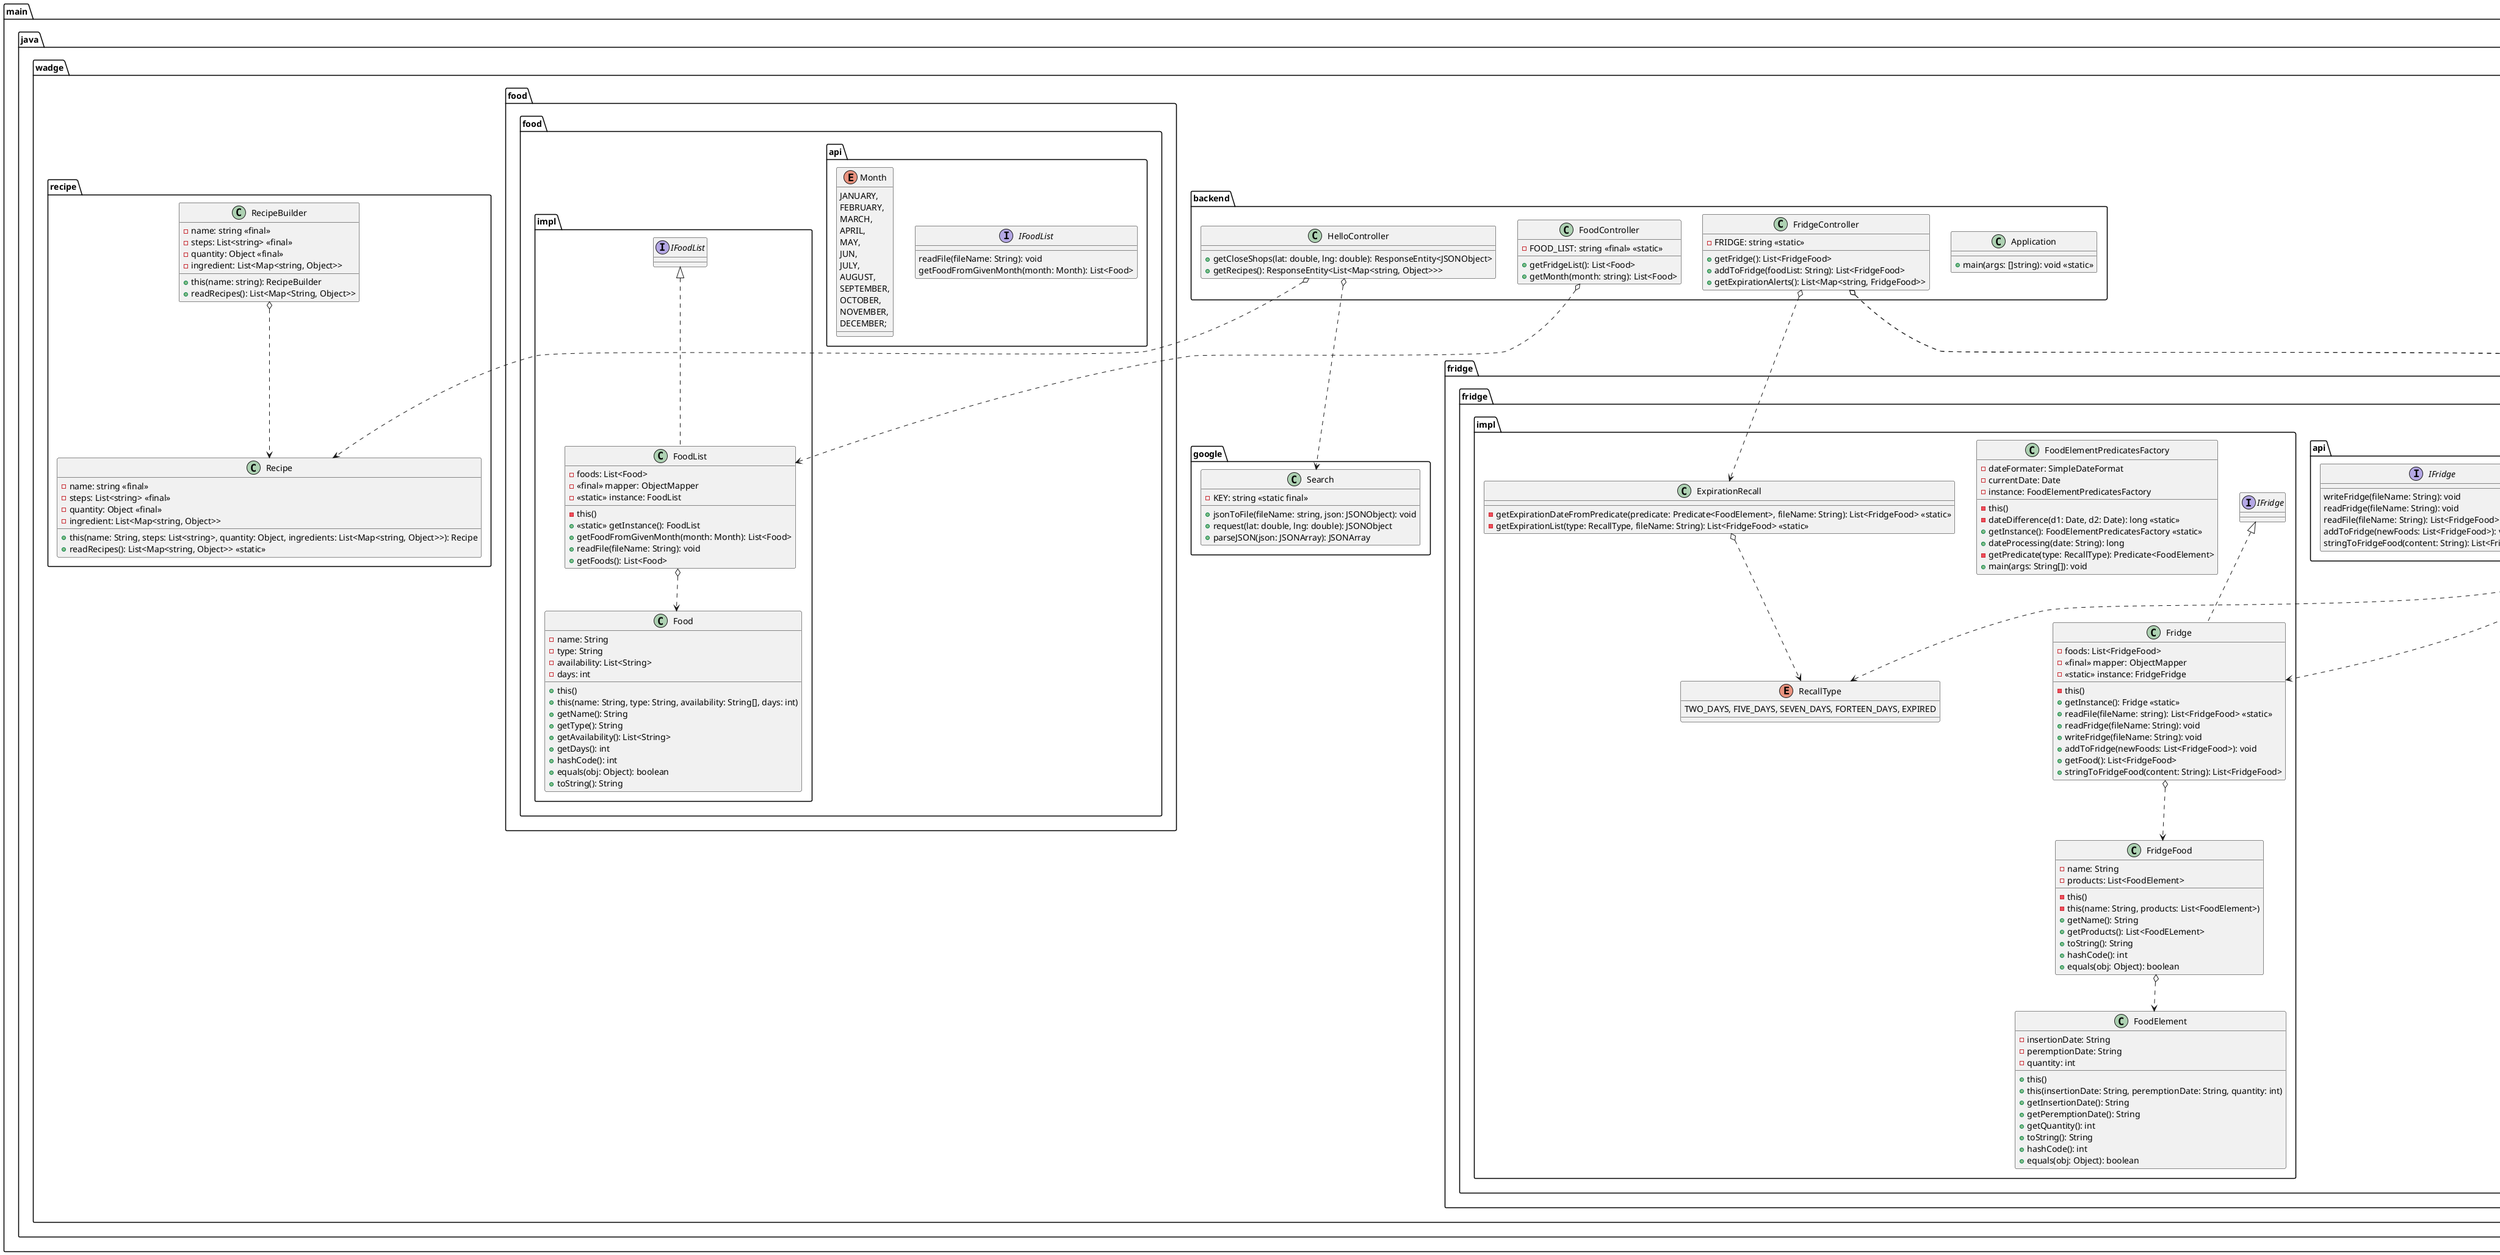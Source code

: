 @startuml Wadge-BackEnd

package main.java.wadge{
    package backend{
        class Application {
            + main(args: []string): void <<static>>
        }
        class HelloController {
            + getCloseShops(lat: double, lng: double): ResponseEntity<JSONObject>
            + getRecipes(): ResponseEntity<List<Map<string, Object>>>
            }
        class FoodController{
            - FOOD_LIST: string <<final>> <<static>>
            + getFridgeList(): List<Food>
            + getMonth(month: string): List<Food>
        }
        class FridgeController{
            - FRIDGE: string <<static>>
            + getFridge(): List<FridgeFood>
            + addToFridge(foodList: String): List<FridgeFood>
            + getExpirationAlerts(): List<Map<string, FridgeFood>>
        }
    }
    package fridge{

        package fridge.api{
            interface IFridge {
                writeFridge(fileName: String): void
                readFridge(fileName: String): void
                readFile(fileName: String): List<FridgeFood>
                addToFridge(newFoods: List<FridgeFood>): void
                stringToFridgeFood(content: String): List<FridgeFood>
             }
        }

        package fridge.impl{

            class ExpirationRecall {
                - getExpirationDateFromPredicate(predicate: Predicate<FoodElement>, fileName: String): List<FridgeFood> <<static>>
                - getExpirationList(type: RecallType, fileName: String): List<FridgeFood> <<static>>
            }
            
            
            enum RecallType {
                TWO_DAYS, FIVE_DAYS, SEVEN_DAYS, FORTEEN_DAYS, EXPIRED
            }

            ExpirationRecall o..> RecallType

            class FoodElement {
                - insertionDate: String
                - peremptionDate: String
                - quantity: int
                + this()
                + this(insertionDate: String, peremptionDate: String, quantity: int)
                + getInsertionDate(): String
                + getPeremptionDate(): String
                + getQuantity(): int
                + toString(): String
                + hashCode(): int
                + equals(obj: Object): boolean
            }

            class FoodElementPredicatesFactory {
                - dateFormater: SimpleDateFormat
                - currentDate: Date
                - instance: FoodElementPredicatesFactory
                - this()
                - dateDifference(d1: Date, d2: Date): long <<static>>
                + getInstance(): FoodElementPredicatesFactory <<static>>
                + dateProcessing(date: String): long
                - getPredicate(type: RecallType): Predicate<FoodElement>
                + main(args: String[]): void
            }

            class Fridge implements IFridge{
                - foods: List<FridgeFood>
                - <<final>> mapper: ObjectMapper
                - <<static>> instance: FridgeFridge
                - this()
                + getInstance(): Fridge <<static>>
                + readFile(fileName: string): List<FridgeFood> <<static>>
                + readFridge(fileName: String): void
                + writeFridge(fileName: String): void
                + addToFridge(newFoods: List<FridgeFood>): void
                + getFood(): List<FridgeFood>
                + stringToFridgeFood(content: String): List<FridgeFood>
            }

            class FridgeFood{
                - name: String
                - products: List<FoodElement>
                - this()
                - this(name: String, products: List<FoodElement>)
                + getName(): String
                + getProducts(): List<FoodELement>
                + toString(): String
                + hashCode(): int
                + equals(obj: Object): boolean
            }

        }
        
    }

    package food{

        package food.api{
            interface IFoodList{
                readFile(fileName: String): void
                getFoodFromGivenMonth(month: Month): List<Food> 
            }
            enum Month{
                JANUARY,
                FEBRUARY,
                MARCH,
                APRIL,
                MAY,
                JUN,
                JULY,
                AUGUST,
                SEPTEMBER,
                OCTOBER,
                NOVEMBER,
                DECEMBER;
            }
        }

        package food.impl{
            class Food {
                - name: String
                - type: String
                - availability: List<String>
                - days: int
                + this()
                + this(name: String, type: String, availability: String[], days: int)
                + getName(): String
                + getType(): String
                + getAvailability(): List<String>
                + getDays(): int
                + hashCode(): int
                + equals(obj: Object): boolean
                + toString(): String
            }
            
            class FoodList implements IFoodList {
                - foods: List<Food>
                - <<final>> mapper: ObjectMapper
                - <<static>> instance: FoodList
                - this()
                + <<static>> getInstance(): FoodList
                + getFoodFromGivenMonth(month: Month): List<Food>
                + readFile(fileName: String): void
                + getFoods(): List<Food>
            }
        }
    }
    
    package google{

         class Search {
            - KEY: string <<static final>>
            + jsonToFile(fileName: string, json: JSONObject): void
            + request(lat: double, lng: double): JSONObject
            + parseJSON(json: JSONArray): JSONArray
        }
    }

    package recipe{

        class Recipe {
            - name: string <<final>>
            - steps: List<string> <<final>>
            - quantity: Object <<final>>
            - ingredient: List<Map<string, Object>>
            + this(name: String, steps: List<string>, quantity: Object, ingredients: List<Map<string, Object>>): Recipe
            + readRecipes(): List<Map<string, Object>> <<static>>
        }

        class RecipeBuilder {
            - name: string <<final>>
            - steps: List<string> <<final>>
            - quantity: Object <<final>>
            - ingredient: List<Map<string, Object>>
            + this(name: string): RecipeBuilder
            + readRecipes(): List<Map<String, Object>>
        }

        RecipeBuilder o..> Recipe
    }

    HelloController o..> Search
    HelloController o..> Recipe
    FoodController o..> FoodList
    FridgeController o..> Fridge
    FridgeController o..> RecallType
    FridgeController o..> ExpirationRecall
    FoodList o..> Food
    Fridge o..> FridgeFood
    FridgeFood o..> FoodElement

}

@enduml